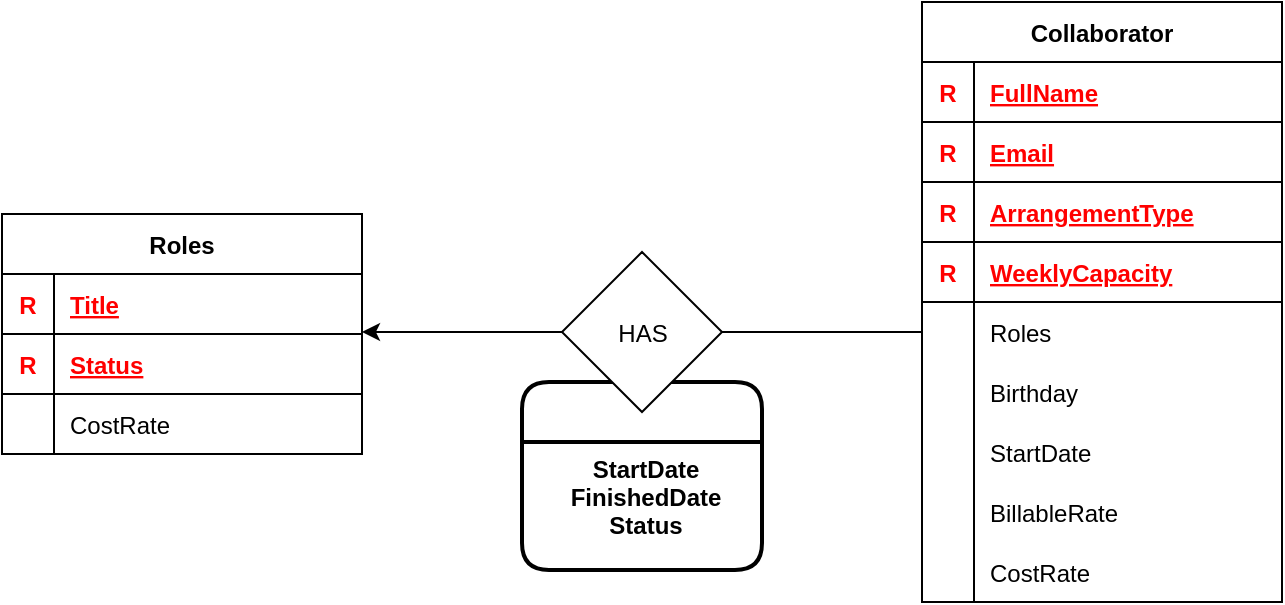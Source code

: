 <mxfile version="15.1.2" type="github">
  <diagram id="EQ4Ss2PBxuyUdBpeztzO" name="Page-1">
    <mxGraphModel dx="2120" dy="636" grid="1" gridSize="10" guides="1" tooltips="1" connect="1" arrows="1" fold="1" page="1" pageScale="1" pageWidth="827" pageHeight="1169" math="0" shadow="0">
      <root>
        <mxCell id="0" />
        <mxCell id="1" parent="0" />
        <mxCell id="6DSl-LGlD2sWf3_PK_bZ-1" value="Collaborator" style="shape=table;startSize=30;container=1;collapsible=1;childLayout=tableLayout;fixedRows=1;rowLines=0;fontStyle=1;align=center;resizeLast=1;" vertex="1" parent="1">
          <mxGeometry x="370" y="250" width="180" height="300" as="geometry" />
        </mxCell>
        <mxCell id="6DSl-LGlD2sWf3_PK_bZ-2" value="" style="shape=partialRectangle;collapsible=0;dropTarget=0;pointerEvents=0;fillColor=none;top=0;left=0;bottom=1;right=0;points=[[0,0.5],[1,0.5]];portConstraint=eastwest;" vertex="1" parent="6DSl-LGlD2sWf3_PK_bZ-1">
          <mxGeometry y="30" width="180" height="30" as="geometry" />
        </mxCell>
        <mxCell id="6DSl-LGlD2sWf3_PK_bZ-3" value="R" style="shape=partialRectangle;connectable=0;fillColor=none;top=0;left=0;bottom=0;right=0;fontStyle=1;overflow=hidden;fontColor=#FF0000;strokeColor=none;" vertex="1" parent="6DSl-LGlD2sWf3_PK_bZ-2">
          <mxGeometry width="26" height="30" as="geometry" />
        </mxCell>
        <mxCell id="6DSl-LGlD2sWf3_PK_bZ-4" value="FullName" style="shape=partialRectangle;connectable=0;fillColor=none;top=0;left=0;bottom=0;right=0;align=left;spacingLeft=6;fontStyle=5;overflow=hidden;fontColor=#FF0000;strokeColor=none;" vertex="1" parent="6DSl-LGlD2sWf3_PK_bZ-2">
          <mxGeometry x="26" width="154" height="30" as="geometry" />
        </mxCell>
        <mxCell id="6DSl-LGlD2sWf3_PK_bZ-101" value="" style="shape=partialRectangle;collapsible=0;dropTarget=0;pointerEvents=0;fillColor=none;top=0;left=0;bottom=1;right=0;points=[[0,0.5],[1,0.5]];portConstraint=eastwest;" vertex="1" parent="6DSl-LGlD2sWf3_PK_bZ-1">
          <mxGeometry y="60" width="180" height="30" as="geometry" />
        </mxCell>
        <mxCell id="6DSl-LGlD2sWf3_PK_bZ-102" value="R" style="shape=partialRectangle;connectable=0;fillColor=none;top=0;left=0;bottom=0;right=0;fontStyle=1;overflow=hidden;fontColor=#FF0000;strokeColor=none;" vertex="1" parent="6DSl-LGlD2sWf3_PK_bZ-101">
          <mxGeometry width="26" height="30" as="geometry" />
        </mxCell>
        <mxCell id="6DSl-LGlD2sWf3_PK_bZ-103" value="Email" style="shape=partialRectangle;connectable=0;fillColor=none;top=0;left=0;bottom=0;right=0;align=left;spacingLeft=6;fontStyle=5;overflow=hidden;fontColor=#FF0000;strokeColor=none;" vertex="1" parent="6DSl-LGlD2sWf3_PK_bZ-101">
          <mxGeometry x="26" width="154" height="30" as="geometry" />
        </mxCell>
        <mxCell id="6DSl-LGlD2sWf3_PK_bZ-104" value="" style="shape=partialRectangle;collapsible=0;dropTarget=0;pointerEvents=0;fillColor=none;top=0;left=0;bottom=1;right=0;points=[[0,0.5],[1,0.5]];portConstraint=eastwest;" vertex="1" parent="6DSl-LGlD2sWf3_PK_bZ-1">
          <mxGeometry y="90" width="180" height="30" as="geometry" />
        </mxCell>
        <mxCell id="6DSl-LGlD2sWf3_PK_bZ-105" value="R" style="shape=partialRectangle;connectable=0;fillColor=none;top=0;left=0;bottom=0;right=0;fontStyle=1;overflow=hidden;fontColor=#FF0000;strokeColor=none;" vertex="1" parent="6DSl-LGlD2sWf3_PK_bZ-104">
          <mxGeometry width="26" height="30" as="geometry" />
        </mxCell>
        <mxCell id="6DSl-LGlD2sWf3_PK_bZ-106" value="ArrangementType" style="shape=partialRectangle;connectable=0;fillColor=none;top=0;left=0;bottom=0;right=0;align=left;spacingLeft=6;fontStyle=5;overflow=hidden;fontColor=#FF0000;strokeColor=none;" vertex="1" parent="6DSl-LGlD2sWf3_PK_bZ-104">
          <mxGeometry x="26" width="154" height="30" as="geometry" />
        </mxCell>
        <mxCell id="6DSl-LGlD2sWf3_PK_bZ-132" value="" style="shape=partialRectangle;collapsible=0;dropTarget=0;pointerEvents=0;fillColor=none;top=0;left=0;bottom=1;right=0;points=[[0,0.5],[1,0.5]];portConstraint=eastwest;" vertex="1" parent="6DSl-LGlD2sWf3_PK_bZ-1">
          <mxGeometry y="120" width="180" height="30" as="geometry" />
        </mxCell>
        <mxCell id="6DSl-LGlD2sWf3_PK_bZ-133" value="R" style="shape=partialRectangle;connectable=0;fillColor=none;top=0;left=0;bottom=0;right=0;fontStyle=1;overflow=hidden;fontColor=#FF0000;strokeColor=none;" vertex="1" parent="6DSl-LGlD2sWf3_PK_bZ-132">
          <mxGeometry width="26" height="30" as="geometry" />
        </mxCell>
        <mxCell id="6DSl-LGlD2sWf3_PK_bZ-134" value="WeeklyCapacity" style="shape=partialRectangle;connectable=0;fillColor=none;top=0;left=0;bottom=0;right=0;align=left;spacingLeft=6;fontStyle=5;overflow=hidden;fontColor=#FF0000;strokeColor=none;" vertex="1" parent="6DSl-LGlD2sWf3_PK_bZ-132">
          <mxGeometry x="26" width="154" height="30" as="geometry" />
        </mxCell>
        <mxCell id="6DSl-LGlD2sWf3_PK_bZ-33" value="" style="shape=partialRectangle;collapsible=0;dropTarget=0;pointerEvents=0;fillColor=none;top=0;left=0;bottom=0;right=0;points=[[0,0.5],[1,0.5]];portConstraint=eastwest;" vertex="1" parent="6DSl-LGlD2sWf3_PK_bZ-1">
          <mxGeometry y="150" width="180" height="30" as="geometry" />
        </mxCell>
        <mxCell id="6DSl-LGlD2sWf3_PK_bZ-34" value="" style="shape=partialRectangle;connectable=0;fillColor=none;top=0;left=0;bottom=0;right=0;editable=1;overflow=hidden;" vertex="1" parent="6DSl-LGlD2sWf3_PK_bZ-33">
          <mxGeometry width="26" height="30" as="geometry" />
        </mxCell>
        <mxCell id="6DSl-LGlD2sWf3_PK_bZ-35" value="Roles" style="shape=partialRectangle;connectable=0;fillColor=none;top=0;left=0;bottom=0;right=0;align=left;spacingLeft=6;overflow=hidden;" vertex="1" parent="6DSl-LGlD2sWf3_PK_bZ-33">
          <mxGeometry x="26" width="154" height="30" as="geometry" />
        </mxCell>
        <mxCell id="6DSl-LGlD2sWf3_PK_bZ-48" value="" style="shape=partialRectangle;collapsible=0;dropTarget=0;pointerEvents=0;fillColor=none;top=0;left=0;bottom=0;right=0;points=[[0,0.5],[1,0.5]];portConstraint=eastwest;" vertex="1" parent="6DSl-LGlD2sWf3_PK_bZ-1">
          <mxGeometry y="180" width="180" height="30" as="geometry" />
        </mxCell>
        <mxCell id="6DSl-LGlD2sWf3_PK_bZ-49" value="" style="shape=partialRectangle;connectable=0;fillColor=none;top=0;left=0;bottom=0;right=0;editable=1;overflow=hidden;" vertex="1" parent="6DSl-LGlD2sWf3_PK_bZ-48">
          <mxGeometry width="26" height="30" as="geometry" />
        </mxCell>
        <mxCell id="6DSl-LGlD2sWf3_PK_bZ-50" value="Birthday" style="shape=partialRectangle;connectable=0;fillColor=none;top=0;left=0;bottom=0;right=0;align=left;spacingLeft=6;overflow=hidden;" vertex="1" parent="6DSl-LGlD2sWf3_PK_bZ-48">
          <mxGeometry x="26" width="154" height="30" as="geometry" />
        </mxCell>
        <mxCell id="6DSl-LGlD2sWf3_PK_bZ-51" value="" style="shape=partialRectangle;collapsible=0;dropTarget=0;pointerEvents=0;fillColor=none;top=0;left=0;bottom=0;right=0;points=[[0,0.5],[1,0.5]];portConstraint=eastwest;" vertex="1" parent="6DSl-LGlD2sWf3_PK_bZ-1">
          <mxGeometry y="210" width="180" height="30" as="geometry" />
        </mxCell>
        <mxCell id="6DSl-LGlD2sWf3_PK_bZ-52" value="" style="shape=partialRectangle;connectable=0;fillColor=none;top=0;left=0;bottom=0;right=0;editable=1;overflow=hidden;" vertex="1" parent="6DSl-LGlD2sWf3_PK_bZ-51">
          <mxGeometry width="26" height="30" as="geometry" />
        </mxCell>
        <mxCell id="6DSl-LGlD2sWf3_PK_bZ-53" value="StartDate" style="shape=partialRectangle;connectable=0;fillColor=none;top=0;left=0;bottom=0;right=0;align=left;spacingLeft=6;overflow=hidden;" vertex="1" parent="6DSl-LGlD2sWf3_PK_bZ-51">
          <mxGeometry x="26" width="154" height="30" as="geometry" />
        </mxCell>
        <mxCell id="6DSl-LGlD2sWf3_PK_bZ-92" value="" style="shape=partialRectangle;collapsible=0;dropTarget=0;pointerEvents=0;fillColor=none;top=0;left=0;bottom=0;right=0;points=[[0,0.5],[1,0.5]];portConstraint=eastwest;" vertex="1" parent="6DSl-LGlD2sWf3_PK_bZ-1">
          <mxGeometry y="240" width="180" height="30" as="geometry" />
        </mxCell>
        <mxCell id="6DSl-LGlD2sWf3_PK_bZ-93" value="" style="shape=partialRectangle;connectable=0;fillColor=none;top=0;left=0;bottom=0;right=0;editable=1;overflow=hidden;" vertex="1" parent="6DSl-LGlD2sWf3_PK_bZ-92">
          <mxGeometry width="26" height="30" as="geometry" />
        </mxCell>
        <mxCell id="6DSl-LGlD2sWf3_PK_bZ-94" value="BillableRate" style="shape=partialRectangle;connectable=0;fillColor=none;top=0;left=0;bottom=0;right=0;align=left;spacingLeft=6;overflow=hidden;" vertex="1" parent="6DSl-LGlD2sWf3_PK_bZ-92">
          <mxGeometry x="26" width="154" height="30" as="geometry" />
        </mxCell>
        <mxCell id="6DSl-LGlD2sWf3_PK_bZ-95" value="" style="shape=partialRectangle;collapsible=0;dropTarget=0;pointerEvents=0;fillColor=none;top=0;left=0;bottom=0;right=0;points=[[0,0.5],[1,0.5]];portConstraint=eastwest;" vertex="1" parent="6DSl-LGlD2sWf3_PK_bZ-1">
          <mxGeometry y="270" width="180" height="30" as="geometry" />
        </mxCell>
        <mxCell id="6DSl-LGlD2sWf3_PK_bZ-96" value="" style="shape=partialRectangle;connectable=0;fillColor=none;top=0;left=0;bottom=0;right=0;editable=1;overflow=hidden;" vertex="1" parent="6DSl-LGlD2sWf3_PK_bZ-95">
          <mxGeometry width="26" height="30" as="geometry" />
        </mxCell>
        <mxCell id="6DSl-LGlD2sWf3_PK_bZ-97" value="CostRate" style="shape=partialRectangle;connectable=0;fillColor=none;top=0;left=0;bottom=0;right=0;align=left;spacingLeft=6;overflow=hidden;" vertex="1" parent="6DSl-LGlD2sWf3_PK_bZ-95">
          <mxGeometry x="26" width="154" height="30" as="geometry" />
        </mxCell>
        <mxCell id="6DSl-LGlD2sWf3_PK_bZ-135" value="Roles" style="shape=table;startSize=30;container=1;collapsible=1;childLayout=tableLayout;fixedRows=1;rowLines=0;fontStyle=1;align=center;resizeLast=1;" vertex="1" parent="1">
          <mxGeometry x="-90" y="356" width="180" height="120" as="geometry" />
        </mxCell>
        <mxCell id="6DSl-LGlD2sWf3_PK_bZ-136" value="" style="shape=partialRectangle;collapsible=0;dropTarget=0;pointerEvents=0;fillColor=none;top=0;left=0;bottom=1;right=0;points=[[0,0.5],[1,0.5]];portConstraint=eastwest;" vertex="1" parent="6DSl-LGlD2sWf3_PK_bZ-135">
          <mxGeometry y="30" width="180" height="30" as="geometry" />
        </mxCell>
        <mxCell id="6DSl-LGlD2sWf3_PK_bZ-137" value="R" style="shape=partialRectangle;connectable=0;fillColor=none;top=0;left=0;bottom=0;right=0;fontStyle=1;overflow=hidden;fontColor=#FF0000;strokeColor=none;" vertex="1" parent="6DSl-LGlD2sWf3_PK_bZ-136">
          <mxGeometry width="26" height="30" as="geometry" />
        </mxCell>
        <mxCell id="6DSl-LGlD2sWf3_PK_bZ-138" value="Title" style="shape=partialRectangle;connectable=0;fillColor=none;top=0;left=0;bottom=0;right=0;align=left;spacingLeft=6;fontStyle=5;overflow=hidden;fontColor=#FF0000;strokeColor=none;" vertex="1" parent="6DSl-LGlD2sWf3_PK_bZ-136">
          <mxGeometry x="26" width="154" height="30" as="geometry" />
        </mxCell>
        <mxCell id="6DSl-LGlD2sWf3_PK_bZ-142" value="" style="shape=partialRectangle;collapsible=0;dropTarget=0;pointerEvents=0;fillColor=none;top=0;left=0;bottom=1;right=0;points=[[0,0.5],[1,0.5]];portConstraint=eastwest;" vertex="1" parent="6DSl-LGlD2sWf3_PK_bZ-135">
          <mxGeometry y="60" width="180" height="30" as="geometry" />
        </mxCell>
        <mxCell id="6DSl-LGlD2sWf3_PK_bZ-143" value="R" style="shape=partialRectangle;connectable=0;fillColor=none;top=0;left=0;bottom=0;right=0;fontStyle=1;overflow=hidden;fontColor=#FF0000;strokeColor=none;" vertex="1" parent="6DSl-LGlD2sWf3_PK_bZ-142">
          <mxGeometry width="26" height="30" as="geometry" />
        </mxCell>
        <mxCell id="6DSl-LGlD2sWf3_PK_bZ-144" value="Status" style="shape=partialRectangle;connectable=0;fillColor=none;top=0;left=0;bottom=0;right=0;align=left;spacingLeft=6;fontStyle=5;overflow=hidden;fontColor=#FF0000;strokeColor=none;" vertex="1" parent="6DSl-LGlD2sWf3_PK_bZ-142">
          <mxGeometry x="26" width="154" height="30" as="geometry" />
        </mxCell>
        <mxCell id="6DSl-LGlD2sWf3_PK_bZ-160" value="" style="shape=partialRectangle;collapsible=0;dropTarget=0;pointerEvents=0;fillColor=none;top=0;left=0;bottom=0;right=0;points=[[0,0.5],[1,0.5]];portConstraint=eastwest;" vertex="1" parent="6DSl-LGlD2sWf3_PK_bZ-135">
          <mxGeometry y="90" width="180" height="30" as="geometry" />
        </mxCell>
        <mxCell id="6DSl-LGlD2sWf3_PK_bZ-161" value="" style="shape=partialRectangle;connectable=0;fillColor=none;top=0;left=0;bottom=0;right=0;editable=1;overflow=hidden;" vertex="1" parent="6DSl-LGlD2sWf3_PK_bZ-160">
          <mxGeometry width="26" height="30" as="geometry" />
        </mxCell>
        <mxCell id="6DSl-LGlD2sWf3_PK_bZ-162" value="CostRate" style="shape=partialRectangle;connectable=0;fillColor=none;top=0;left=0;bottom=0;right=0;align=left;spacingLeft=6;overflow=hidden;" vertex="1" parent="6DSl-LGlD2sWf3_PK_bZ-160">
          <mxGeometry x="26" width="154" height="30" as="geometry" />
        </mxCell>
        <mxCell id="6DSl-LGlD2sWf3_PK_bZ-163" style="edgeStyle=orthogonalEdgeStyle;rounded=0;orthogonalLoop=1;jettySize=auto;html=1;fontColor=#000000;" edge="1" parent="1" source="6DSl-LGlD2sWf3_PK_bZ-33" target="6DSl-LGlD2sWf3_PK_bZ-135">
          <mxGeometry relative="1" as="geometry">
            <Array as="points">
              <mxPoint x="180" y="415" />
              <mxPoint x="180" y="415" />
            </Array>
          </mxGeometry>
        </mxCell>
        <mxCell id="6DSl-LGlD2sWf3_PK_bZ-179" value="" style="swimlane;childLayout=stackLayout;horizontal=1;startSize=30;horizontalStack=0;rounded=1;fontSize=14;fontStyle=0;strokeWidth=2;resizeParent=0;resizeLast=1;shadow=0;dashed=0;align=center;fontColor=#000000;" vertex="1" parent="1">
          <mxGeometry x="170" y="440" width="120" height="94" as="geometry" />
        </mxCell>
        <mxCell id="6DSl-LGlD2sWf3_PK_bZ-180" value="StartDate&#xa;FinishedDate&#xa;Status" style="align=center;strokeColor=none;fillColor=none;spacingLeft=4;fontSize=12;verticalAlign=top;resizable=0;rotatable=0;part=1;fontStyle=1" vertex="1" parent="6DSl-LGlD2sWf3_PK_bZ-179">
          <mxGeometry y="30" width="120" height="64" as="geometry" />
        </mxCell>
        <mxCell id="6DSl-LGlD2sWf3_PK_bZ-165" value="" style="rhombus;whiteSpace=wrap;html=1;fontColor=#000000;" vertex="1" parent="1">
          <mxGeometry x="190" y="375" width="80" height="80" as="geometry" />
        </mxCell>
        <mxCell id="6DSl-LGlD2sWf3_PK_bZ-164" value="HAS" style="text;html=1;align=center;verticalAlign=middle;resizable=0;points=[];autosize=1;strokeColor=none;fillColor=none;fontColor=#000000;" vertex="1" parent="1">
          <mxGeometry x="210" y="406" width="40" height="20" as="geometry" />
        </mxCell>
      </root>
    </mxGraphModel>
  </diagram>
</mxfile>
